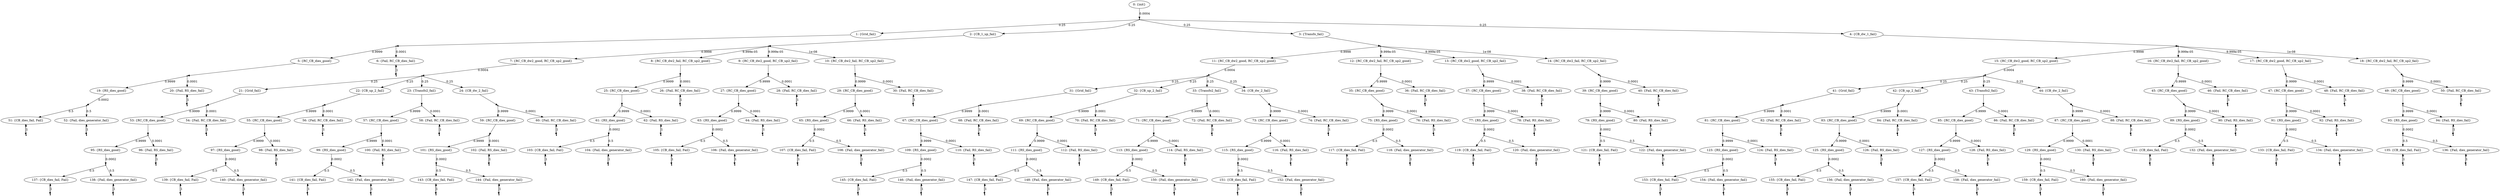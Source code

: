 digraph model {
	0 [ label = "0: {init}" ];
	1 [ label = "1: {Grid_fail}" ];
	2 [ label = "2: {CB_1_up_fail}" ];
	3 [ label = "3: {Transfo_fail}" ];
	4 [ label = "4: {CB_dw_1_fail}" ];
	5 [ label = "5: {RC_CB_dies_good}" ];
	6 [ label = "6: {Fail, RC_CB_dies_fail}" ];
	7 [ label = "7: {RC_CB_dw2_good, RC_CB_up2_good}" ];
	8 [ label = "8: {RC_CB_dw2_fail, RC_CB_up2_good}" ];
	9 [ label = "9: {RC_CB_dw2_good, RC_CB_up2_fail}" ];
	10 [ label = "10: {RC_CB_dw2_fail, RC_CB_up2_fail}" ];
	11 [ label = "11: {RC_CB_dw2_good, RC_CB_up2_good}" ];
	12 [ label = "12: {RC_CB_dw2_fail, RC_CB_up2_good}" ];
	13 [ label = "13: {RC_CB_dw2_good, RC_CB_up2_fail}" ];
	14 [ label = "14: {RC_CB_dw2_fail, RC_CB_up2_fail}" ];
	15 [ label = "15: {RC_CB_dw2_good, RC_CB_up2_good}" ];
	16 [ label = "16: {RC_CB_dw2_fail, RC_CB_up2_good}" ];
	17 [ label = "17: {RC_CB_dw2_good, RC_CB_up2_fail}" ];
	18 [ label = "18: {RC_CB_dw2_fail, RC_CB_up2_fail}" ];
	19 [ label = "19: {RS_dies_good}" ];
	20 [ label = "20: {Fail, RS_dies_fail}" ];
	21 [ label = "21: {Grid_fail}" ];
	22 [ label = "22: {CB_up_2_fail}" ];
	23 [ label = "23: {Transfo2_fail}" ];
	24 [ label = "24: {CB_dw_2_fail}" ];
	25 [ label = "25: {RC_CB_dies_good}" ];
	26 [ label = "26: {Fail, RC_CB_dies_fail}" ];
	27 [ label = "27: {RC_CB_dies_good}" ];
	28 [ label = "28: {Fail, RC_CB_dies_fail}" ];
	29 [ label = "29: {RC_CB_dies_good}" ];
	30 [ label = "30: {Fail, RC_CB_dies_fail}" ];
	31 [ label = "31: {Grid_fail}" ];
	32 [ label = "32: {CB_up_2_fail}" ];
	33 [ label = "33: {Transfo2_fail}" ];
	34 [ label = "34: {CB_dw_2_fail}" ];
	35 [ label = "35: {RC_CB_dies_good}" ];
	36 [ label = "36: {Fail, RC_CB_dies_fail}" ];
	37 [ label = "37: {RC_CB_dies_good}" ];
	38 [ label = "38: {Fail, RC_CB_dies_fail}" ];
	39 [ label = "39: {RC_CB_dies_good}" ];
	40 [ label = "40: {Fail, RC_CB_dies_fail}" ];
	41 [ label = "41: {Grid_fail}" ];
	42 [ label = "42: {CB_up_2_fail}" ];
	43 [ label = "43: {Transfo2_fail}" ];
	44 [ label = "44: {CB_dw_2_fail}" ];
	45 [ label = "45: {RC_CB_dies_good}" ];
	46 [ label = "46: {Fail, RC_CB_dies_fail}" ];
	47 [ label = "47: {RC_CB_dies_good}" ];
	48 [ label = "48: {Fail, RC_CB_dies_fail}" ];
	49 [ label = "49: {RC_CB_dies_good}" ];
	50 [ label = "50: {Fail, RC_CB_dies_fail}" ];
	51 [ label = "51: {CB_dies_fail, Fail}" ];
	52 [ label = "52: {Fail, dies_generator_fail}" ];
	53 [ label = "53: {RC_CB_dies_good}" ];
	54 [ label = "54: {Fail, RC_CB_dies_fail}" ];
	55 [ label = "55: {RC_CB_dies_good}" ];
	56 [ label = "56: {Fail, RC_CB_dies_fail}" ];
	57 [ label = "57: {RC_CB_dies_good}" ];
	58 [ label = "58: {Fail, RC_CB_dies_fail}" ];
	59 [ label = "59: {RC_CB_dies_good}" ];
	60 [ label = "60: {Fail, RC_CB_dies_fail}" ];
	61 [ label = "61: {RS_dies_good}" ];
	62 [ label = "62: {Fail, RS_dies_fail}" ];
	63 [ label = "63: {RS_dies_good}" ];
	64 [ label = "64: {Fail, RS_dies_fail}" ];
	65 [ label = "65: {RS_dies_good}" ];
	66 [ label = "66: {Fail, RS_dies_fail}" ];
	67 [ label = "67: {RC_CB_dies_good}" ];
	68 [ label = "68: {Fail, RC_CB_dies_fail}" ];
	69 [ label = "69: {RC_CB_dies_good}" ];
	70 [ label = "70: {Fail, RC_CB_dies_fail}" ];
	71 [ label = "71: {RC_CB_dies_good}" ];
	72 [ label = "72: {Fail, RC_CB_dies_fail}" ];
	73 [ label = "73: {RC_CB_dies_good}" ];
	74 [ label = "74: {Fail, RC_CB_dies_fail}" ];
	75 [ label = "75: {RS_dies_good}" ];
	76 [ label = "76: {Fail, RS_dies_fail}" ];
	77 [ label = "77: {RS_dies_good}" ];
	78 [ label = "78: {Fail, RS_dies_fail}" ];
	79 [ label = "79: {RS_dies_good}" ];
	80 [ label = "80: {Fail, RS_dies_fail}" ];
	81 [ label = "81: {RC_CB_dies_good}" ];
	82 [ label = "82: {Fail, RC_CB_dies_fail}" ];
	83 [ label = "83: {RC_CB_dies_good}" ];
	84 [ label = "84: {Fail, RC_CB_dies_fail}" ];
	85 [ label = "85: {RC_CB_dies_good}" ];
	86 [ label = "86: {Fail, RC_CB_dies_fail}" ];
	87 [ label = "87: {RC_CB_dies_good}" ];
	88 [ label = "88: {Fail, RC_CB_dies_fail}" ];
	89 [ label = "89: {RS_dies_good}" ];
	90 [ label = "90: {Fail, RS_dies_fail}" ];
	91 [ label = "91: {RS_dies_good}" ];
	92 [ label = "92: {Fail, RS_dies_fail}" ];
	93 [ label = "93: {RS_dies_good}" ];
	94 [ label = "94: {Fail, RS_dies_fail}" ];
	95 [ label = "95: {RS_dies_good}" ];
	96 [ label = "96: {Fail, RS_dies_fail}" ];
	97 [ label = "97: {RS_dies_good}" ];
	98 [ label = "98: {Fail, RS_dies_fail}" ];
	99 [ label = "99: {RS_dies_good}" ];
	100 [ label = "100: {Fail, RS_dies_fail}" ];
	101 [ label = "101: {RS_dies_good}" ];
	102 [ label = "102: {Fail, RS_dies_fail}" ];
	103 [ label = "103: {CB_dies_fail, Fail}" ];
	104 [ label = "104: {Fail, dies_generator_fail}" ];
	105 [ label = "105: {CB_dies_fail, Fail}" ];
	106 [ label = "106: {Fail, dies_generator_fail}" ];
	107 [ label = "107: {CB_dies_fail, Fail}" ];
	108 [ label = "108: {Fail, dies_generator_fail}" ];
	109 [ label = "109: {RS_dies_good}" ];
	110 [ label = "110: {Fail, RS_dies_fail}" ];
	111 [ label = "111: {RS_dies_good}" ];
	112 [ label = "112: {Fail, RS_dies_fail}" ];
	113 [ label = "113: {RS_dies_good}" ];
	114 [ label = "114: {Fail, RS_dies_fail}" ];
	115 [ label = "115: {RS_dies_good}" ];
	116 [ label = "116: {Fail, RS_dies_fail}" ];
	117 [ label = "117: {CB_dies_fail, Fail}" ];
	118 [ label = "118: {Fail, dies_generator_fail}" ];
	119 [ label = "119: {CB_dies_fail, Fail}" ];
	120 [ label = "120: {Fail, dies_generator_fail}" ];
	121 [ label = "121: {CB_dies_fail, Fail}" ];
	122 [ label = "122: {Fail, dies_generator_fail}" ];
	123 [ label = "123: {RS_dies_good}" ];
	124 [ label = "124: {Fail, RS_dies_fail}" ];
	125 [ label = "125: {RS_dies_good}" ];
	126 [ label = "126: {Fail, RS_dies_fail}" ];
	127 [ label = "127: {RS_dies_good}" ];
	128 [ label = "128: {Fail, RS_dies_fail}" ];
	129 [ label = "129: {RS_dies_good}" ];
	130 [ label = "130: {Fail, RS_dies_fail}" ];
	131 [ label = "131: {CB_dies_fail, Fail}" ];
	132 [ label = "132: {Fail, dies_generator_fail}" ];
	133 [ label = "133: {CB_dies_fail, Fail}" ];
	134 [ label = "134: {Fail, dies_generator_fail}" ];
	135 [ label = "135: {CB_dies_fail, Fail}" ];
	136 [ label = "136: {Fail, dies_generator_fail}" ];
	137 [ label = "137: {CB_dies_fail, Fail}" ];
	138 [ label = "138: {Fail, dies_generator_fail}" ];
	139 [ label = "139: {CB_dies_fail, Fail}" ];
	140 [ label = "140: {Fail, dies_generator_fail}" ];
	141 [ label = "141: {CB_dies_fail, Fail}" ];
	142 [ label = "142: {Fail, dies_generator_fail}" ];
	143 [ label = "143: {CB_dies_fail, Fail}" ];
	144 [ label = "144: {Fail, dies_generator_fail}" ];
	145 [ label = "145: {CB_dies_fail, Fail}" ];
	146 [ label = "146: {Fail, dies_generator_fail}" ];
	147 [ label = "147: {CB_dies_fail, Fail}" ];
	148 [ label = "148: {Fail, dies_generator_fail}" ];
	149 [ label = "149: {CB_dies_fail, Fail}" ];
	150 [ label = "150: {Fail, dies_generator_fail}" ];
	151 [ label = "151: {CB_dies_fail, Fail}" ];
	152 [ label = "152: {Fail, dies_generator_fail}" ];
	153 [ label = "153: {CB_dies_fail, Fail}" ];
	154 [ label = "154: {Fail, dies_generator_fail}" ];
	155 [ label = "155: {CB_dies_fail, Fail}" ];
	156 [ label = "156: {Fail, dies_generator_fail}" ];
	157 [ label = "157: {CB_dies_fail, Fail}" ];
	158 [ label = "158: {Fail, dies_generator_fail}" ];
	159 [ label = "159: {CB_dies_fail, Fail}" ];
	160 [ label = "160: {Fail, dies_generator_fail}" ];
	"0c0" [shape = "point"];
	0 -> "0c0" [ label = "0.0004"]
;
	"0c0" -> 1 [ label= "0.25" ];
	"0c0" -> 2 [ label= "0.25" ];
	"0c0" -> 3 [ label= "0.25" ];
	"0c0" -> 4 [ label= "0.25" ];
	"1c0" [shape = "point"];
	1 -> "1c0";
	"1c0" -> 5 [ label= "0.9999" ];
	"1c0" -> 6 [ label= "0.0001" ];
	"2c0" [shape = "point"];
	2 -> "2c0";
	"2c0" -> 7 [ label= "0.9998" ];
	"2c0" -> 8 [ label= "9.999e-05" ];
	"2c0" -> 9 [ label= "9.999e-05" ];
	"2c0" -> 10 [ label= "1e-08" ];
	"3c0" [shape = "point"];
	3 -> "3c0";
	"3c0" -> 11 [ label= "0.9998" ];
	"3c0" -> 12 [ label= "9.999e-05" ];
	"3c0" -> 13 [ label= "9.999e-05" ];
	"3c0" -> 14 [ label= "1e-08" ];
	"4c0" [shape = "point"];
	4 -> "4c0";
	"4c0" -> 15 [ label= "0.9998" ];
	"4c0" -> 16 [ label= "9.999e-05" ];
	"4c0" -> 17 [ label= "9.999e-05" ];
	"4c0" -> 18 [ label= "1e-08" ];
	"5c0" [shape = "point"];
	5 -> "5c0";
	"5c0" -> 19 [ label= "0.9999" ];
	"5c0" -> 20 [ label= "0.0001" ];
	"6c0" [shape = "point"];
	6 -> "6c0";
	"6c0" -> 6 [ label= "1" ];
	"7c0" [shape = "point"];
	7 -> "7c0" [ label = "0.0004"]
;
	"7c0" -> 21 [ label= "0.25" ];
	"7c0" -> 22 [ label= "0.25" ];
	"7c0" -> 23 [ label= "0.25" ];
	"7c0" -> 24 [ label= "0.25" ];
	"8c0" [shape = "point"];
	8 -> "8c0";
	"8c0" -> 25 [ label= "0.9999" ];
	"8c0" -> 26 [ label= "0.0001" ];
	"9c0" [shape = "point"];
	9 -> "9c0";
	"9c0" -> 27 [ label= "0.9999" ];
	"9c0" -> 28 [ label= "0.0001" ];
	"10c0" [shape = "point"];
	10 -> "10c0";
	"10c0" -> 29 [ label= "0.9999" ];
	"10c0" -> 30 [ label= "0.0001" ];
	"11c0" [shape = "point"];
	11 -> "11c0" [ label = "0.0004"]
;
	"11c0" -> 31 [ label= "0.25" ];
	"11c0" -> 32 [ label= "0.25" ];
	"11c0" -> 33 [ label= "0.25" ];
	"11c0" -> 34 [ label= "0.25" ];
	"12c0" [shape = "point"];
	12 -> "12c0";
	"12c0" -> 35 [ label= "0.9999" ];
	"12c0" -> 36 [ label= "0.0001" ];
	"13c0" [shape = "point"];
	13 -> "13c0";
	"13c0" -> 37 [ label= "0.9999" ];
	"13c0" -> 38 [ label= "0.0001" ];
	"14c0" [shape = "point"];
	14 -> "14c0";
	"14c0" -> 39 [ label= "0.9999" ];
	"14c0" -> 40 [ label= "0.0001" ];
	"15c0" [shape = "point"];
	15 -> "15c0" [ label = "0.0004"]
;
	"15c0" -> 41 [ label= "0.25" ];
	"15c0" -> 42 [ label= "0.25" ];
	"15c0" -> 43 [ label= "0.25" ];
	"15c0" -> 44 [ label= "0.25" ];
	"16c0" [shape = "point"];
	16 -> "16c0";
	"16c0" -> 45 [ label= "0.9999" ];
	"16c0" -> 46 [ label= "0.0001" ];
	"17c0" [shape = "point"];
	17 -> "17c0";
	"17c0" -> 47 [ label= "0.9999" ];
	"17c0" -> 48 [ label= "0.0001" ];
	"18c0" [shape = "point"];
	18 -> "18c0";
	"18c0" -> 49 [ label= "0.9999" ];
	"18c0" -> 50 [ label= "0.0001" ];
	"19c0" [shape = "point"];
	19 -> "19c0" [ label = "0.0002"]
;
	"19c0" -> 51 [ label= "0.5" ];
	"19c0" -> 52 [ label= "0.5" ];
	"20c0" [shape = "point"];
	20 -> "20c0";
	"20c0" -> 20 [ label= "1" ];
	"21c0" [shape = "point"];
	21 -> "21c0";
	"21c0" -> 53 [ label= "0.9999" ];
	"21c0" -> 54 [ label= "0.0001" ];
	"22c0" [shape = "point"];
	22 -> "22c0";
	"22c0" -> 55 [ label= "0.9999" ];
	"22c0" -> 56 [ label= "0.0001" ];
	"23c0" [shape = "point"];
	23 -> "23c0";
	"23c0" -> 57 [ label= "0.9999" ];
	"23c0" -> 58 [ label= "0.0001" ];
	"24c0" [shape = "point"];
	24 -> "24c0";
	"24c0" -> 59 [ label= "0.9999" ];
	"24c0" -> 60 [ label= "0.0001" ];
	"25c0" [shape = "point"];
	25 -> "25c0";
	"25c0" -> 61 [ label= "0.9999" ];
	"25c0" -> 62 [ label= "0.0001" ];
	"26c0" [shape = "point"];
	26 -> "26c0";
	"26c0" -> 26 [ label= "1" ];
	"27c0" [shape = "point"];
	27 -> "27c0";
	"27c0" -> 63 [ label= "0.9999" ];
	"27c0" -> 64 [ label= "0.0001" ];
	"28c0" [shape = "point"];
	28 -> "28c0";
	"28c0" -> 28 [ label= "1" ];
	"29c0" [shape = "point"];
	29 -> "29c0";
	"29c0" -> 65 [ label= "0.9999" ];
	"29c0" -> 66 [ label= "0.0001" ];
	"30c0" [shape = "point"];
	30 -> "30c0";
	"30c0" -> 30 [ label= "1" ];
	"31c0" [shape = "point"];
	31 -> "31c0";
	"31c0" -> 67 [ label= "0.9999" ];
	"31c0" -> 68 [ label= "0.0001" ];
	"32c0" [shape = "point"];
	32 -> "32c0";
	"32c0" -> 69 [ label= "0.9999" ];
	"32c0" -> 70 [ label= "0.0001" ];
	"33c0" [shape = "point"];
	33 -> "33c0";
	"33c0" -> 71 [ label= "0.9999" ];
	"33c0" -> 72 [ label= "0.0001" ];
	"34c0" [shape = "point"];
	34 -> "34c0";
	"34c0" -> 73 [ label= "0.9999" ];
	"34c0" -> 74 [ label= "0.0001" ];
	"35c0" [shape = "point"];
	35 -> "35c0";
	"35c0" -> 75 [ label= "0.9999" ];
	"35c0" -> 76 [ label= "0.0001" ];
	"36c0" [shape = "point"];
	36 -> "36c0";
	"36c0" -> 36 [ label= "1" ];
	"37c0" [shape = "point"];
	37 -> "37c0";
	"37c0" -> 77 [ label= "0.9999" ];
	"37c0" -> 78 [ label= "0.0001" ];
	"38c0" [shape = "point"];
	38 -> "38c0";
	"38c0" -> 38 [ label= "1" ];
	"39c0" [shape = "point"];
	39 -> "39c0";
	"39c0" -> 79 [ label= "0.9999" ];
	"39c0" -> 80 [ label= "0.0001" ];
	"40c0" [shape = "point"];
	40 -> "40c0";
	"40c0" -> 40 [ label= "1" ];
	"41c0" [shape = "point"];
	41 -> "41c0";
	"41c0" -> 81 [ label= "0.9999" ];
	"41c0" -> 82 [ label= "0.0001" ];
	"42c0" [shape = "point"];
	42 -> "42c0";
	"42c0" -> 83 [ label= "0.9999" ];
	"42c0" -> 84 [ label= "0.0001" ];
	"43c0" [shape = "point"];
	43 -> "43c0";
	"43c0" -> 85 [ label= "0.9999" ];
	"43c0" -> 86 [ label= "0.0001" ];
	"44c0" [shape = "point"];
	44 -> "44c0";
	"44c0" -> 87 [ label= "0.9999" ];
	"44c0" -> 88 [ label= "0.0001" ];
	"45c0" [shape = "point"];
	45 -> "45c0";
	"45c0" -> 89 [ label= "0.9999" ];
	"45c0" -> 90 [ label= "0.0001" ];
	"46c0" [shape = "point"];
	46 -> "46c0";
	"46c0" -> 46 [ label= "1" ];
	"47c0" [shape = "point"];
	47 -> "47c0";
	"47c0" -> 91 [ label= "0.9999" ];
	"47c0" -> 92 [ label= "0.0001" ];
	"48c0" [shape = "point"];
	48 -> "48c0";
	"48c0" -> 48 [ label= "1" ];
	"49c0" [shape = "point"];
	49 -> "49c0";
	"49c0" -> 93 [ label= "0.9999" ];
	"49c0" -> 94 [ label= "0.0001" ];
	"50c0" [shape = "point"];
	50 -> "50c0";
	"50c0" -> 50 [ label= "1" ];
	"51c0" [shape = "point"];
	51 -> "51c0";
	"51c0" -> 51 [ label= "1" ];
	"52c0" [shape = "point"];
	52 -> "52c0";
	"52c0" -> 52 [ label= "1" ];
	"53c0" [shape = "point"];
	53 -> "53c0";
	"53c0" -> 95 [ label= "0.9999" ];
	"53c0" -> 96 [ label= "0.0001" ];
	"54c0" [shape = "point"];
	54 -> "54c0";
	"54c0" -> 54 [ label= "1" ];
	"55c0" [shape = "point"];
	55 -> "55c0";
	"55c0" -> 97 [ label= "0.9999" ];
	"55c0" -> 98 [ label= "0.0001" ];
	"56c0" [shape = "point"];
	56 -> "56c0";
	"56c0" -> 56 [ label= "1" ];
	"57c0" [shape = "point"];
	57 -> "57c0";
	"57c0" -> 99 [ label= "0.9999" ];
	"57c0" -> 100 [ label= "0.0001" ];
	"58c0" [shape = "point"];
	58 -> "58c0";
	"58c0" -> 58 [ label= "1" ];
	"59c0" [shape = "point"];
	59 -> "59c0";
	"59c0" -> 101 [ label= "0.9999" ];
	"59c0" -> 102 [ label= "0.0001" ];
	"60c0" [shape = "point"];
	60 -> "60c0";
	"60c0" -> 60 [ label= "1" ];
	"61c0" [shape = "point"];
	61 -> "61c0" [ label = "0.0002"]
;
	"61c0" -> 103 [ label= "0.5" ];
	"61c0" -> 104 [ label= "0.5" ];
	"62c0" [shape = "point"];
	62 -> "62c0";
	"62c0" -> 62 [ label= "1" ];
	"63c0" [shape = "point"];
	63 -> "63c0" [ label = "0.0002"]
;
	"63c0" -> 105 [ label= "0.5" ];
	"63c0" -> 106 [ label= "0.5" ];
	"64c0" [shape = "point"];
	64 -> "64c0";
	"64c0" -> 64 [ label= "1" ];
	"65c0" [shape = "point"];
	65 -> "65c0" [ label = "0.0002"]
;
	"65c0" -> 107 [ label= "0.5" ];
	"65c0" -> 108 [ label= "0.5" ];
	"66c0" [shape = "point"];
	66 -> "66c0";
	"66c0" -> 66 [ label= "1" ];
	"67c0" [shape = "point"];
	67 -> "67c0";
	"67c0" -> 109 [ label= "0.9999" ];
	"67c0" -> 110 [ label= "0.0001" ];
	"68c0" [shape = "point"];
	68 -> "68c0";
	"68c0" -> 68 [ label= "1" ];
	"69c0" [shape = "point"];
	69 -> "69c0";
	"69c0" -> 111 [ label= "0.9999" ];
	"69c0" -> 112 [ label= "0.0001" ];
	"70c0" [shape = "point"];
	70 -> "70c0";
	"70c0" -> 70 [ label= "1" ];
	"71c0" [shape = "point"];
	71 -> "71c0";
	"71c0" -> 113 [ label= "0.9999" ];
	"71c0" -> 114 [ label= "0.0001" ];
	"72c0" [shape = "point"];
	72 -> "72c0";
	"72c0" -> 72 [ label= "1" ];
	"73c0" [shape = "point"];
	73 -> "73c0";
	"73c0" -> 115 [ label= "0.9999" ];
	"73c0" -> 116 [ label= "0.0001" ];
	"74c0" [shape = "point"];
	74 -> "74c0";
	"74c0" -> 74 [ label= "1" ];
	"75c0" [shape = "point"];
	75 -> "75c0" [ label = "0.0002"]
;
	"75c0" -> 117 [ label= "0.5" ];
	"75c0" -> 118 [ label= "0.5" ];
	"76c0" [shape = "point"];
	76 -> "76c0";
	"76c0" -> 76 [ label= "1" ];
	"77c0" [shape = "point"];
	77 -> "77c0" [ label = "0.0002"]
;
	"77c0" -> 119 [ label= "0.5" ];
	"77c0" -> 120 [ label= "0.5" ];
	"78c0" [shape = "point"];
	78 -> "78c0";
	"78c0" -> 78 [ label= "1" ];
	"79c0" [shape = "point"];
	79 -> "79c0" [ label = "0.0002"]
;
	"79c0" -> 121 [ label= "0.5" ];
	"79c0" -> 122 [ label= "0.5" ];
	"80c0" [shape = "point"];
	80 -> "80c0";
	"80c0" -> 80 [ label= "1" ];
	"81c0" [shape = "point"];
	81 -> "81c0";
	"81c0" -> 123 [ label= "0.9999" ];
	"81c0" -> 124 [ label= "0.0001" ];
	"82c0" [shape = "point"];
	82 -> "82c0";
	"82c0" -> 82 [ label= "1" ];
	"83c0" [shape = "point"];
	83 -> "83c0";
	"83c0" -> 125 [ label= "0.9999" ];
	"83c0" -> 126 [ label= "0.0001" ];
	"84c0" [shape = "point"];
	84 -> "84c0";
	"84c0" -> 84 [ label= "1" ];
	"85c0" [shape = "point"];
	85 -> "85c0";
	"85c0" -> 127 [ label= "0.9999" ];
	"85c0" -> 128 [ label= "0.0001" ];
	"86c0" [shape = "point"];
	86 -> "86c0";
	"86c0" -> 86 [ label= "1" ];
	"87c0" [shape = "point"];
	87 -> "87c0";
	"87c0" -> 129 [ label= "0.9999" ];
	"87c0" -> 130 [ label= "0.0001" ];
	"88c0" [shape = "point"];
	88 -> "88c0";
	"88c0" -> 88 [ label= "1" ];
	"89c0" [shape = "point"];
	89 -> "89c0" [ label = "0.0002"]
;
	"89c0" -> 131 [ label= "0.5" ];
	"89c0" -> 132 [ label= "0.5" ];
	"90c0" [shape = "point"];
	90 -> "90c0";
	"90c0" -> 90 [ label= "1" ];
	"91c0" [shape = "point"];
	91 -> "91c0" [ label = "0.0002"]
;
	"91c0" -> 133 [ label= "0.5" ];
	"91c0" -> 134 [ label= "0.5" ];
	"92c0" [shape = "point"];
	92 -> "92c0";
	"92c0" -> 92 [ label= "1" ];
	"93c0" [shape = "point"];
	93 -> "93c0" [ label = "0.0002"]
;
	"93c0" -> 135 [ label= "0.5" ];
	"93c0" -> 136 [ label= "0.5" ];
	"94c0" [shape = "point"];
	94 -> "94c0";
	"94c0" -> 94 [ label= "1" ];
	"95c0" [shape = "point"];
	95 -> "95c0" [ label = "0.0002"]
;
	"95c0" -> 137 [ label= "0.5" ];
	"95c0" -> 138 [ label= "0.5" ];
	"96c0" [shape = "point"];
	96 -> "96c0";
	"96c0" -> 96 [ label= "1" ];
	"97c0" [shape = "point"];
	97 -> "97c0" [ label = "0.0002"]
;
	"97c0" -> 139 [ label= "0.5" ];
	"97c0" -> 140 [ label= "0.5" ];
	"98c0" [shape = "point"];
	98 -> "98c0";
	"98c0" -> 98 [ label= "1" ];
	"99c0" [shape = "point"];
	99 -> "99c0" [ label = "0.0002"]
;
	"99c0" -> 141 [ label= "0.5" ];
	"99c0" -> 142 [ label= "0.5" ];
	"100c0" [shape = "point"];
	100 -> "100c0";
	"100c0" -> 100 [ label= "1" ];
	"101c0" [shape = "point"];
	101 -> "101c0" [ label = "0.0002"]
;
	"101c0" -> 143 [ label= "0.5" ];
	"101c0" -> 144 [ label= "0.5" ];
	"102c0" [shape = "point"];
	102 -> "102c0";
	"102c0" -> 102 [ label= "1" ];
	"103c0" [shape = "point"];
	103 -> "103c0";
	"103c0" -> 103 [ label= "1" ];
	"104c0" [shape = "point"];
	104 -> "104c0";
	"104c0" -> 104 [ label= "1" ];
	"105c0" [shape = "point"];
	105 -> "105c0";
	"105c0" -> 105 [ label= "1" ];
	"106c0" [shape = "point"];
	106 -> "106c0";
	"106c0" -> 106 [ label= "1" ];
	"107c0" [shape = "point"];
	107 -> "107c0";
	"107c0" -> 107 [ label= "1" ];
	"108c0" [shape = "point"];
	108 -> "108c0";
	"108c0" -> 108 [ label= "1" ];
	"109c0" [shape = "point"];
	109 -> "109c0" [ label = "0.0002"]
;
	"109c0" -> 145 [ label= "0.5" ];
	"109c0" -> 146 [ label= "0.5" ];
	"110c0" [shape = "point"];
	110 -> "110c0";
	"110c0" -> 110 [ label= "1" ];
	"111c0" [shape = "point"];
	111 -> "111c0" [ label = "0.0002"]
;
	"111c0" -> 147 [ label= "0.5" ];
	"111c0" -> 148 [ label= "0.5" ];
	"112c0" [shape = "point"];
	112 -> "112c0";
	"112c0" -> 112 [ label= "1" ];
	"113c0" [shape = "point"];
	113 -> "113c0" [ label = "0.0002"]
;
	"113c0" -> 149 [ label= "0.5" ];
	"113c0" -> 150 [ label= "0.5" ];
	"114c0" [shape = "point"];
	114 -> "114c0";
	"114c0" -> 114 [ label= "1" ];
	"115c0" [shape = "point"];
	115 -> "115c0" [ label = "0.0002"]
;
	"115c0" -> 151 [ label= "0.5" ];
	"115c0" -> 152 [ label= "0.5" ];
	"116c0" [shape = "point"];
	116 -> "116c0";
	"116c0" -> 116 [ label= "1" ];
	"117c0" [shape = "point"];
	117 -> "117c0";
	"117c0" -> 117 [ label= "1" ];
	"118c0" [shape = "point"];
	118 -> "118c0";
	"118c0" -> 118 [ label= "1" ];
	"119c0" [shape = "point"];
	119 -> "119c0";
	"119c0" -> 119 [ label= "1" ];
	"120c0" [shape = "point"];
	120 -> "120c0";
	"120c0" -> 120 [ label= "1" ];
	"121c0" [shape = "point"];
	121 -> "121c0";
	"121c0" -> 121 [ label= "1" ];
	"122c0" [shape = "point"];
	122 -> "122c0";
	"122c0" -> 122 [ label= "1" ];
	"123c0" [shape = "point"];
	123 -> "123c0" [ label = "0.0002"]
;
	"123c0" -> 153 [ label= "0.5" ];
	"123c0" -> 154 [ label= "0.5" ];
	"124c0" [shape = "point"];
	124 -> "124c0";
	"124c0" -> 124 [ label= "1" ];
	"125c0" [shape = "point"];
	125 -> "125c0" [ label = "0.0002"]
;
	"125c0" -> 155 [ label= "0.5" ];
	"125c0" -> 156 [ label= "0.5" ];
	"126c0" [shape = "point"];
	126 -> "126c0";
	"126c0" -> 126 [ label= "1" ];
	"127c0" [shape = "point"];
	127 -> "127c0" [ label = "0.0002"]
;
	"127c0" -> 157 [ label= "0.5" ];
	"127c0" -> 158 [ label= "0.5" ];
	"128c0" [shape = "point"];
	128 -> "128c0";
	"128c0" -> 128 [ label= "1" ];
	"129c0" [shape = "point"];
	129 -> "129c0" [ label = "0.0002"]
;
	"129c0" -> 159 [ label= "0.5" ];
	"129c0" -> 160 [ label= "0.5" ];
	"130c0" [shape = "point"];
	130 -> "130c0";
	"130c0" -> 130 [ label= "1" ];
	"131c0" [shape = "point"];
	131 -> "131c0";
	"131c0" -> 131 [ label= "1" ];
	"132c0" [shape = "point"];
	132 -> "132c0";
	"132c0" -> 132 [ label= "1" ];
	"133c0" [shape = "point"];
	133 -> "133c0";
	"133c0" -> 133 [ label= "1" ];
	"134c0" [shape = "point"];
	134 -> "134c0";
	"134c0" -> 134 [ label= "1" ];
	"135c0" [shape = "point"];
	135 -> "135c0";
	"135c0" -> 135 [ label= "1" ];
	"136c0" [shape = "point"];
	136 -> "136c0";
	"136c0" -> 136 [ label= "1" ];
	"137c0" [shape = "point"];
	137 -> "137c0";
	"137c0" -> 137 [ label= "1" ];
	"138c0" [shape = "point"];
	138 -> "138c0";
	"138c0" -> 138 [ label= "1" ];
	"139c0" [shape = "point"];
	139 -> "139c0";
	"139c0" -> 139 [ label= "1" ];
	"140c0" [shape = "point"];
	140 -> "140c0";
	"140c0" -> 140 [ label= "1" ];
	"141c0" [shape = "point"];
	141 -> "141c0";
	"141c0" -> 141 [ label= "1" ];
	"142c0" [shape = "point"];
	142 -> "142c0";
	"142c0" -> 142 [ label= "1" ];
	"143c0" [shape = "point"];
	143 -> "143c0";
	"143c0" -> 143 [ label= "1" ];
	"144c0" [shape = "point"];
	144 -> "144c0";
	"144c0" -> 144 [ label= "1" ];
	"145c0" [shape = "point"];
	145 -> "145c0";
	"145c0" -> 145 [ label= "1" ];
	"146c0" [shape = "point"];
	146 -> "146c0";
	"146c0" -> 146 [ label= "1" ];
	"147c0" [shape = "point"];
	147 -> "147c0";
	"147c0" -> 147 [ label= "1" ];
	"148c0" [shape = "point"];
	148 -> "148c0";
	"148c0" -> 148 [ label= "1" ];
	"149c0" [shape = "point"];
	149 -> "149c0";
	"149c0" -> 149 [ label= "1" ];
	"150c0" [shape = "point"];
	150 -> "150c0";
	"150c0" -> 150 [ label= "1" ];
	"151c0" [shape = "point"];
	151 -> "151c0";
	"151c0" -> 151 [ label= "1" ];
	"152c0" [shape = "point"];
	152 -> "152c0";
	"152c0" -> 152 [ label= "1" ];
	"153c0" [shape = "point"];
	153 -> "153c0";
	"153c0" -> 153 [ label= "1" ];
	"154c0" [shape = "point"];
	154 -> "154c0";
	"154c0" -> 154 [ label= "1" ];
	"155c0" [shape = "point"];
	155 -> "155c0";
	"155c0" -> 155 [ label= "1" ];
	"156c0" [shape = "point"];
	156 -> "156c0";
	"156c0" -> 156 [ label= "1" ];
	"157c0" [shape = "point"];
	157 -> "157c0";
	"157c0" -> 157 [ label= "1" ];
	"158c0" [shape = "point"];
	158 -> "158c0";
	"158c0" -> 158 [ label= "1" ];
	"159c0" [shape = "point"];
	159 -> "159c0";
	"159c0" -> 159 [ label= "1" ];
	"160c0" [shape = "point"];
	160 -> "160c0";
	"160c0" -> 160 [ label= "1" ];
}

